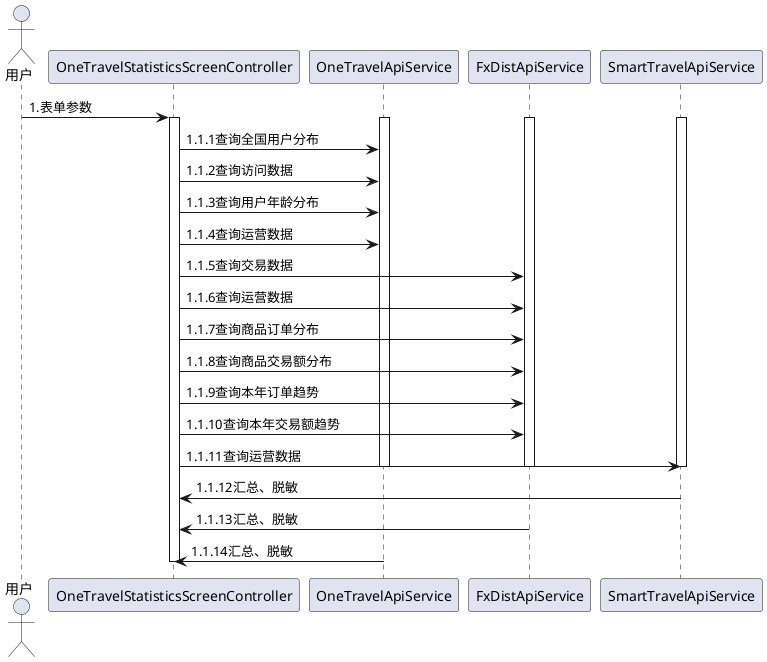 @startuml
actor 用户
用户 -> OneTravelStatisticsScreenController: 1.表单参数
activate OneTravelStatisticsScreenController
activate OneTravelApiService
activate FxDistApiService
activate SmartTravelApiService
OneTravelStatisticsScreenController -> OneTravelApiService: 1.1.1查询全国用户分布
OneTravelStatisticsScreenController -> OneTravelApiService: 1.1.2查询访问数据
OneTravelStatisticsScreenController -> OneTravelApiService: 1.1.3查询用户年龄分布
OneTravelStatisticsScreenController -> OneTravelApiService: 1.1.4查询运营数据

OneTravelStatisticsScreenController -> FxDistApiService: 1.1.5查询交易数据
OneTravelStatisticsScreenController -> FxDistApiService: 1.1.6查询运营数据
OneTravelStatisticsScreenController -> FxDistApiService: 1.1.7查询商品订单分布
OneTravelStatisticsScreenController -> FxDistApiService: 1.1.8查询商品交易额分布
OneTravelStatisticsScreenController -> FxDistApiService: 1.1.9查询本年订单趋势
OneTravelStatisticsScreenController -> FxDistApiService: 1.1.10查询本年交易额趋势

OneTravelStatisticsScreenController -> SmartTravelApiService: 1.1.11查询运营数据

deactivate SmartTravelApiService
deactivate FxDistApiService
deactivate OneTravelApiService
SmartTravelApiService -> OneTravelStatisticsScreenController: 1.1.12汇总、脱敏
FxDistApiService -> OneTravelStatisticsScreenController: 1.1.13汇总、脱敏
OneTravelApiService -> OneTravelStatisticsScreenController: 1.1.14汇总、脱敏
deactivate OneTravelStatisticsScreenController
@enduml